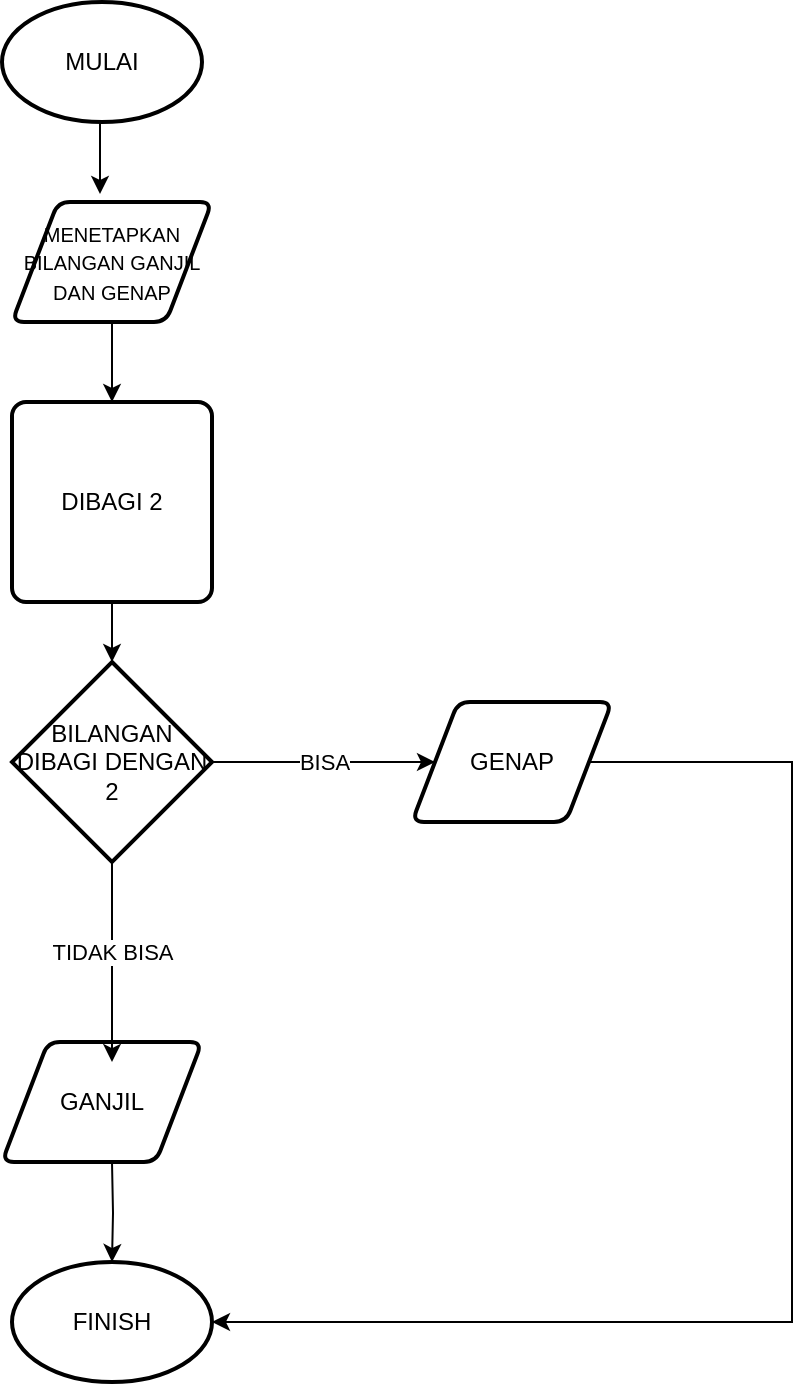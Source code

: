 <mxfile version="22.0.4" type="github">
  <diagram name="Page-1" id="vr8ouLnIL1FIKy-SXpX5">
    <mxGraphModel dx="880" dy="470" grid="1" gridSize="10" guides="1" tooltips="1" connect="1" arrows="1" fold="1" page="1" pageScale="1" pageWidth="850" pageHeight="1100" math="0" shadow="0">
      <root>
        <mxCell id="0" />
        <mxCell id="1" parent="0" />
        <mxCell id="yuwgavQBLWMsni7R9jkU-1" value="MULAI" style="strokeWidth=2;html=1;shape=mxgraph.flowchart.start_1;whiteSpace=wrap;" vertex="1" parent="1">
          <mxGeometry x="375" y="30" width="100" height="60" as="geometry" />
        </mxCell>
        <mxCell id="yuwgavQBLWMsni7R9jkU-6" style="edgeStyle=orthogonalEdgeStyle;rounded=0;orthogonalLoop=1;jettySize=auto;html=1;exitX=0.5;exitY=1;exitDx=0;exitDy=0;entryX=0.5;entryY=0;entryDx=0;entryDy=0;" edge="1" parent="1" source="yuwgavQBLWMsni7R9jkU-2" target="yuwgavQBLWMsni7R9jkU-4">
          <mxGeometry relative="1" as="geometry" />
        </mxCell>
        <mxCell id="yuwgavQBLWMsni7R9jkU-2" value="&lt;font style=&quot;font-size: 10px;&quot;&gt;MENETAPKAN BILANGAN GANJIL DAN GENAP&lt;br&gt;&lt;/font&gt;" style="shape=parallelogram;html=1;strokeWidth=2;perimeter=parallelogramPerimeter;whiteSpace=wrap;rounded=1;arcSize=12;size=0.23;" vertex="1" parent="1">
          <mxGeometry x="380" y="130" width="100" height="60" as="geometry" />
        </mxCell>
        <mxCell id="yuwgavQBLWMsni7R9jkU-3" style="edgeStyle=orthogonalEdgeStyle;rounded=0;orthogonalLoop=1;jettySize=auto;html=1;exitX=0.5;exitY=1;exitDx=0;exitDy=0;exitPerimeter=0;entryX=0.44;entryY=-0.067;entryDx=0;entryDy=0;entryPerimeter=0;" edge="1" parent="1" source="yuwgavQBLWMsni7R9jkU-1" target="yuwgavQBLWMsni7R9jkU-2">
          <mxGeometry relative="1" as="geometry" />
        </mxCell>
        <mxCell id="yuwgavQBLWMsni7R9jkU-8" style="edgeStyle=orthogonalEdgeStyle;rounded=0;orthogonalLoop=1;jettySize=auto;html=1;" edge="1" parent="1" source="yuwgavQBLWMsni7R9jkU-4" target="yuwgavQBLWMsni7R9jkU-7">
          <mxGeometry relative="1" as="geometry" />
        </mxCell>
        <mxCell id="yuwgavQBLWMsni7R9jkU-4" value="DIBAGI 2" style="rounded=1;whiteSpace=wrap;html=1;absoluteArcSize=1;arcSize=14;strokeWidth=2;" vertex="1" parent="1">
          <mxGeometry x="380" y="230" width="100" height="100" as="geometry" />
        </mxCell>
        <mxCell id="yuwgavQBLWMsni7R9jkU-9" value="BISA" style="edgeStyle=orthogonalEdgeStyle;rounded=0;orthogonalLoop=1;jettySize=auto;html=1;exitX=1;exitY=0.5;exitDx=0;exitDy=0;exitPerimeter=0;entryX=0;entryY=0.5;entryDx=0;entryDy=0;" edge="1" parent="1" source="yuwgavQBLWMsni7R9jkU-7" target="yuwgavQBLWMsni7R9jkU-20">
          <mxGeometry relative="1" as="geometry">
            <mxPoint x="580" y="410" as="targetPoint" />
          </mxGeometry>
        </mxCell>
        <mxCell id="yuwgavQBLWMsni7R9jkU-7" value="BILANGAN DIBAGI DENGAN 2" style="strokeWidth=2;html=1;shape=mxgraph.flowchart.decision;whiteSpace=wrap;" vertex="1" parent="1">
          <mxGeometry x="380" y="360" width="100" height="100" as="geometry" />
        </mxCell>
        <mxCell id="yuwgavQBLWMsni7R9jkU-16" value="FINISH" style="strokeWidth=2;html=1;shape=mxgraph.flowchart.start_1;whiteSpace=wrap;" vertex="1" parent="1">
          <mxGeometry x="380" y="660" width="100" height="60" as="geometry" />
        </mxCell>
        <mxCell id="yuwgavQBLWMsni7R9jkU-17" style="edgeStyle=orthogonalEdgeStyle;rounded=0;orthogonalLoop=1;jettySize=auto;html=1;entryX=0.5;entryY=0;entryDx=0;entryDy=0;entryPerimeter=0;" edge="1" parent="1" target="yuwgavQBLWMsni7R9jkU-16">
          <mxGeometry relative="1" as="geometry">
            <mxPoint x="430" y="610" as="sourcePoint" />
          </mxGeometry>
        </mxCell>
        <mxCell id="yuwgavQBLWMsni7R9jkU-18" style="edgeStyle=orthogonalEdgeStyle;rounded=0;orthogonalLoop=1;jettySize=auto;html=1;entryX=1;entryY=0.5;entryDx=0;entryDy=0;entryPerimeter=0;exitX=1;exitY=0.5;exitDx=0;exitDy=0;" edge="1" parent="1" source="yuwgavQBLWMsni7R9jkU-20" target="yuwgavQBLWMsni7R9jkU-16">
          <mxGeometry relative="1" as="geometry">
            <mxPoint x="680" y="410" as="sourcePoint" />
            <Array as="points">
              <mxPoint x="770" y="410" />
              <mxPoint x="770" y="690" />
            </Array>
          </mxGeometry>
        </mxCell>
        <mxCell id="yuwgavQBLWMsni7R9jkU-19" value="GANJIL" style="shape=parallelogram;html=1;strokeWidth=2;perimeter=parallelogramPerimeter;whiteSpace=wrap;rounded=1;arcSize=12;size=0.23;" vertex="1" parent="1">
          <mxGeometry x="375" y="550" width="100" height="60" as="geometry" />
        </mxCell>
        <mxCell id="yuwgavQBLWMsni7R9jkU-20" value="GENAP" style="shape=parallelogram;html=1;strokeWidth=2;perimeter=parallelogramPerimeter;whiteSpace=wrap;rounded=1;arcSize=12;size=0.23;" vertex="1" parent="1">
          <mxGeometry x="580" y="380" width="100" height="60" as="geometry" />
        </mxCell>
        <mxCell id="yuwgavQBLWMsni7R9jkU-26" style="edgeStyle=orthogonalEdgeStyle;rounded=0;orthogonalLoop=1;jettySize=auto;html=1;entryX=0.55;entryY=0.167;entryDx=0;entryDy=0;entryPerimeter=0;" edge="1" parent="1" source="yuwgavQBLWMsni7R9jkU-7" target="yuwgavQBLWMsni7R9jkU-19">
          <mxGeometry relative="1" as="geometry" />
        </mxCell>
        <mxCell id="yuwgavQBLWMsni7R9jkU-27" value="TIDAK BISA" style="edgeLabel;html=1;align=center;verticalAlign=middle;resizable=0;points=[];" vertex="1" connectable="0" parent="yuwgavQBLWMsni7R9jkU-26">
          <mxGeometry x="-0.1" relative="1" as="geometry">
            <mxPoint as="offset" />
          </mxGeometry>
        </mxCell>
      </root>
    </mxGraphModel>
  </diagram>
</mxfile>
